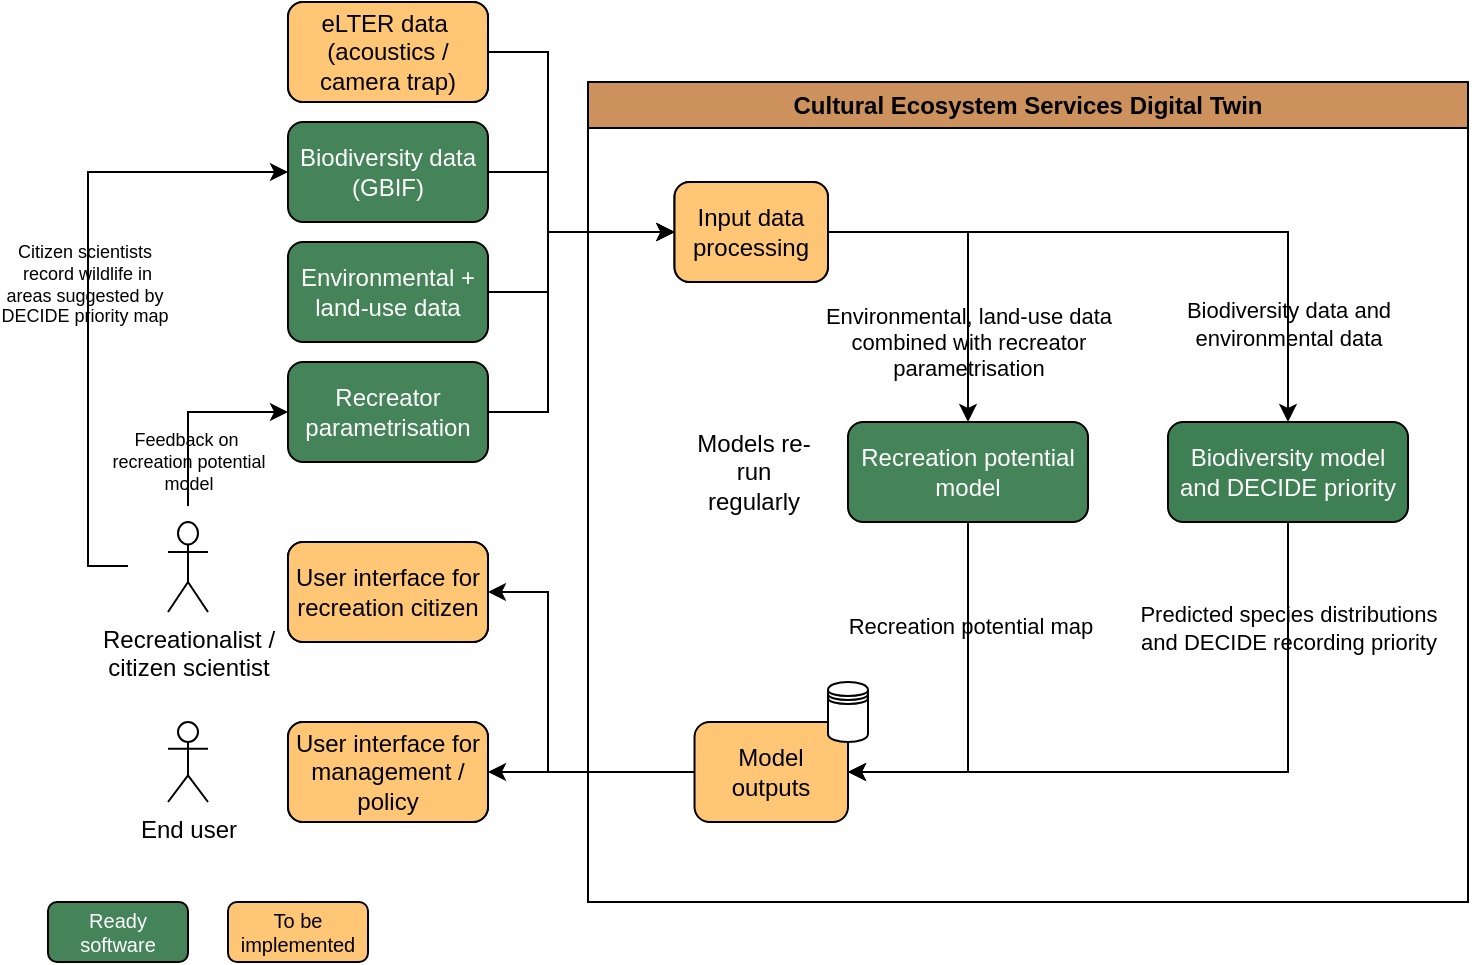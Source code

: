 <mxfile version="21.5.1" type="github">
  <diagram name="Page-1" id="pDZRCogy7_LoOODm2fah">
    <mxGraphModel dx="899" dy="510" grid="1" gridSize="10" guides="1" tooltips="1" connect="1" arrows="1" fold="1" page="1" pageScale="1" pageWidth="827" pageHeight="583" math="0" shadow="0">
      <root>
        <mxCell id="0" />
        <mxCell id="1" parent="0" />
        <mxCell id="THtRjXHniIfY9D9vdl9W-40" style="edgeStyle=orthogonalEdgeStyle;rounded=0;orthogonalLoop=1;jettySize=auto;html=1;exitX=0.5;exitY=0;exitDx=0;exitDy=0;entryX=0;entryY=0.5;entryDx=0;entryDy=0;" parent="1" source="THtRjXHniIfY9D9vdl9W-39" target="THtRjXHniIfY9D9vdl9W-10" edge="1">
          <mxGeometry relative="1" as="geometry" />
        </mxCell>
        <mxCell id="THtRjXHniIfY9D9vdl9W-43" value="Feedback on&amp;nbsp;&lt;br style=&quot;font-size: 9px;&quot;&gt;recreation potential&lt;br style=&quot;font-size: 9px;&quot;&gt;model" style="edgeLabel;html=1;align=center;verticalAlign=middle;resizable=0;points=[];fontSize=9;labelBackgroundColor=none;" parent="THtRjXHniIfY9D9vdl9W-40" vertex="1" connectable="0">
          <mxGeometry x="-0.313" relative="1" as="geometry">
            <mxPoint y="11" as="offset" />
          </mxGeometry>
        </mxCell>
        <mxCell id="THtRjXHniIfY9D9vdl9W-41" style="edgeStyle=orthogonalEdgeStyle;rounded=0;orthogonalLoop=1;jettySize=auto;html=1;exitX=0;exitY=0.5;exitDx=0;exitDy=0;entryX=0;entryY=0.5;entryDx=0;entryDy=0;" parent="1" source="THtRjXHniIfY9D9vdl9W-39" target="THtRjXHniIfY9D9vdl9W-8" edge="1">
          <mxGeometry relative="1" as="geometry" />
        </mxCell>
        <mxCell id="THtRjXHniIfY9D9vdl9W-42" value="Citizen scientists&lt;br style=&quot;font-size: 9px;&quot;&gt;&amp;nbsp;record wildlife in &lt;br style=&quot;font-size: 9px;&quot;&gt;areas suggested by&lt;br style=&quot;font-size: 9px;&quot;&gt;DECIDE priority map" style="edgeLabel;html=1;align=center;verticalAlign=middle;resizable=0;points=[];fontSize=9;labelBackgroundColor=none;" parent="THtRjXHniIfY9D9vdl9W-41" vertex="1" connectable="0">
          <mxGeometry x="-0.133" y="2" relative="1" as="geometry">
            <mxPoint y="-24" as="offset" />
          </mxGeometry>
        </mxCell>
        <mxCell id="THtRjXHniIfY9D9vdl9W-39" value="" style="rounded=0;whiteSpace=wrap;html=1;fillColor=none;strokeColor=none;" parent="1" vertex="1">
          <mxGeometry x="80" y="292" width="60" height="60" as="geometry" />
        </mxCell>
        <mxCell id="THtRjXHniIfY9D9vdl9W-36" style="edgeStyle=orthogonalEdgeStyle;rounded=0;orthogonalLoop=1;jettySize=auto;html=1;exitX=1;exitY=0.5;exitDx=0;exitDy=0;entryX=0;entryY=0.5;entryDx=0;entryDy=0;" parent="1" source="THtRjXHniIfY9D9vdl9W-7" target="THtRjXHniIfY9D9vdl9W-18" edge="1">
          <mxGeometry relative="1" as="geometry">
            <Array as="points">
              <mxPoint x="290" y="65" />
              <mxPoint x="290" y="155" />
            </Array>
          </mxGeometry>
        </mxCell>
        <mxCell id="THtRjXHniIfY9D9vdl9W-7" value="eLTER data&amp;nbsp;&lt;br&gt;(acoustics / camera trap)" style="rounded=1;whiteSpace=wrap;html=1;" parent="1" vertex="1">
          <mxGeometry x="160" y="40" width="100" height="50" as="geometry" />
        </mxCell>
        <mxCell id="THtRjXHniIfY9D9vdl9W-34" style="edgeStyle=orthogonalEdgeStyle;rounded=0;orthogonalLoop=1;jettySize=auto;html=1;exitX=1;exitY=0.5;exitDx=0;exitDy=0;entryX=0;entryY=0.5;entryDx=0;entryDy=0;" parent="1" source="THtRjXHniIfY9D9vdl9W-8" target="THtRjXHniIfY9D9vdl9W-18" edge="1">
          <mxGeometry relative="1" as="geometry">
            <Array as="points">
              <mxPoint x="290" y="125" />
              <mxPoint x="290" y="155" />
            </Array>
          </mxGeometry>
        </mxCell>
        <mxCell id="THtRjXHniIfY9D9vdl9W-8" value="Biodiversity data (GBIF)" style="rounded=1;whiteSpace=wrap;html=1;fillColor=#448458;fontColor=#FFFFFF;" parent="1" vertex="1">
          <mxGeometry x="160" y="100" width="100" height="50" as="geometry" />
        </mxCell>
        <mxCell id="THtRjXHniIfY9D9vdl9W-32" style="edgeStyle=orthogonalEdgeStyle;rounded=0;orthogonalLoop=1;jettySize=auto;html=1;exitX=1;exitY=0.5;exitDx=0;exitDy=0;entryX=0;entryY=0.5;entryDx=0;entryDy=0;" parent="1" source="THtRjXHniIfY9D9vdl9W-9" target="THtRjXHniIfY9D9vdl9W-18" edge="1">
          <mxGeometry relative="1" as="geometry">
            <Array as="points">
              <mxPoint x="290" y="185" />
              <mxPoint x="290" y="155" />
            </Array>
          </mxGeometry>
        </mxCell>
        <mxCell id="THtRjXHniIfY9D9vdl9W-9" value="Environmental + land-use data" style="rounded=1;whiteSpace=wrap;html=1;fillColor=#448458;fontColor=#FFFFFF;" parent="1" vertex="1">
          <mxGeometry x="160" y="160" width="100" height="50" as="geometry" />
        </mxCell>
        <mxCell id="THtRjXHniIfY9D9vdl9W-30" style="edgeStyle=orthogonalEdgeStyle;rounded=0;orthogonalLoop=1;jettySize=auto;html=1;exitX=1;exitY=0.5;exitDx=0;exitDy=0;entryX=0;entryY=0.5;entryDx=0;entryDy=0;" parent="1" source="THtRjXHniIfY9D9vdl9W-10" target="THtRjXHniIfY9D9vdl9W-18" edge="1">
          <mxGeometry relative="1" as="geometry">
            <Array as="points">
              <mxPoint x="290" y="245" />
              <mxPoint x="290" y="155" />
            </Array>
          </mxGeometry>
        </mxCell>
        <mxCell id="THtRjXHniIfY9D9vdl9W-10" value="Recreator parametrisation" style="rounded=1;whiteSpace=wrap;html=1;fillColor=#448458;fontColor=#FFFFFF;" parent="1" vertex="1">
          <mxGeometry x="160" y="220" width="100" height="50" as="geometry" />
        </mxCell>
        <mxCell id="THtRjXHniIfY9D9vdl9W-11" value="User interface for recreation citizen" style="rounded=1;whiteSpace=wrap;html=1;" parent="1" vertex="1">
          <mxGeometry x="160" y="310" width="100" height="50" as="geometry" />
        </mxCell>
        <mxCell id="THtRjXHniIfY9D9vdl9W-12" value="User interface for management / policy" style="rounded=1;whiteSpace=wrap;html=1;" parent="1" vertex="1">
          <mxGeometry x="160" y="400" width="100" height="50" as="geometry" />
        </mxCell>
        <mxCell id="THtRjXHniIfY9D9vdl9W-15" value="Recreationalist / &lt;br&gt;citizen scientist" style="shape=umlActor;verticalLabelPosition=bottom;verticalAlign=top;html=1;outlineConnect=0;" parent="1" vertex="1">
          <mxGeometry x="100" y="300" width="20" height="45" as="geometry" />
        </mxCell>
        <mxCell id="THtRjXHniIfY9D9vdl9W-16" value="End user" style="shape=umlActor;verticalLabelPosition=bottom;verticalAlign=top;html=1;outlineConnect=0;" parent="1" vertex="1">
          <mxGeometry x="100" y="400" width="20" height="40" as="geometry" />
        </mxCell>
        <mxCell id="THtRjXHniIfY9D9vdl9W-25" style="edgeStyle=orthogonalEdgeStyle;rounded=0;orthogonalLoop=1;jettySize=auto;html=1;exitX=1;exitY=0.5;exitDx=0;exitDy=0;" parent="1" source="THtRjXHniIfY9D9vdl9W-18" target="THtRjXHniIfY9D9vdl9W-13" edge="1">
          <mxGeometry relative="1" as="geometry" />
        </mxCell>
        <mxCell id="THtRjXHniIfY9D9vdl9W-45" value="Environmental, land-use data&lt;br&gt;combined with recreator&lt;br&gt;parametrisation" style="edgeLabel;html=1;align=center;verticalAlign=middle;resizable=0;points=[];labelBackgroundColor=none;comic=0;" parent="THtRjXHniIfY9D9vdl9W-25" vertex="1" connectable="0">
          <mxGeometry x="0.297" y="1" relative="1" as="geometry">
            <mxPoint x="-1" y="18" as="offset" />
          </mxGeometry>
        </mxCell>
        <mxCell id="THtRjXHniIfY9D9vdl9W-26" style="edgeStyle=orthogonalEdgeStyle;rounded=0;orthogonalLoop=1;jettySize=auto;html=1;exitX=1;exitY=0.5;exitDx=0;exitDy=0;entryX=0.5;entryY=0;entryDx=0;entryDy=0;" parent="1" source="THtRjXHniIfY9D9vdl9W-18" target="THtRjXHniIfY9D9vdl9W-14" edge="1">
          <mxGeometry relative="1" as="geometry" />
        </mxCell>
        <mxCell id="THtRjXHniIfY9D9vdl9W-46" value="Biodiversity data and&lt;br&gt;environmental data" style="edgeLabel;html=1;align=center;verticalAlign=middle;resizable=0;points=[];labelBackgroundColor=none;" parent="THtRjXHniIfY9D9vdl9W-26" vertex="1" connectable="0">
          <mxGeometry x="0.633" y="-1" relative="1" as="geometry">
            <mxPoint x="1" y="10" as="offset" />
          </mxGeometry>
        </mxCell>
        <mxCell id="THtRjXHniIfY9D9vdl9W-18" value="Input data&lt;br&gt;processing" style="rounded=1;whiteSpace=wrap;html=1;" parent="1" vertex="1">
          <mxGeometry x="353.26" y="130" width="76.74" height="50" as="geometry" />
        </mxCell>
        <mxCell id="THtRjXHniIfY9D9vdl9W-22" style="edgeStyle=orthogonalEdgeStyle;rounded=0;orthogonalLoop=1;jettySize=auto;html=1;exitX=0;exitY=0.5;exitDx=0;exitDy=0;entryX=1;entryY=0.5;entryDx=0;entryDy=0;" parent="1" source="THtRjXHniIfY9D9vdl9W-19" target="THtRjXHniIfY9D9vdl9W-12" edge="1">
          <mxGeometry relative="1" as="geometry">
            <Array as="points">
              <mxPoint x="330" y="425" />
              <mxPoint x="330" y="425" />
            </Array>
          </mxGeometry>
        </mxCell>
        <mxCell id="THtRjXHniIfY9D9vdl9W-23" style="edgeStyle=orthogonalEdgeStyle;rounded=0;orthogonalLoop=1;jettySize=auto;html=1;exitX=0;exitY=0.5;exitDx=0;exitDy=0;entryX=1;entryY=0.5;entryDx=0;entryDy=0;" parent="1" source="THtRjXHniIfY9D9vdl9W-19" target="THtRjXHniIfY9D9vdl9W-11" edge="1">
          <mxGeometry relative="1" as="geometry">
            <Array as="points">
              <mxPoint x="290" y="425" />
              <mxPoint x="290" y="335" />
            </Array>
          </mxGeometry>
        </mxCell>
        <mxCell id="THtRjXHniIfY9D9vdl9W-20" value="Cultural Ecosystem Services Digital Twin" style="swimlane;whiteSpace=wrap;html=1;fillColor=#cc915c;" parent="1" vertex="1">
          <mxGeometry x="310" y="80" width="440" height="410" as="geometry" />
        </mxCell>
        <mxCell id="THtRjXHniIfY9D9vdl9W-19" value="Model outputs" style="rounded=1;whiteSpace=wrap;html=1;fontColor=#000000;fillColor=#ffc675;gradientColor=none;" parent="THtRjXHniIfY9D9vdl9W-20" vertex="1">
          <mxGeometry x="53.26" y="320" width="76.74" height="50" as="geometry" />
        </mxCell>
        <mxCell id="THtRjXHniIfY9D9vdl9W-24" value="" style="shape=datastore;whiteSpace=wrap;html=1;" parent="THtRjXHniIfY9D9vdl9W-20" vertex="1">
          <mxGeometry x="120" y="300" width="20" height="30" as="geometry" />
        </mxCell>
        <mxCell id="THtRjXHniIfY9D9vdl9W-29" style="edgeStyle=orthogonalEdgeStyle;rounded=0;orthogonalLoop=1;jettySize=auto;html=1;exitX=0.5;exitY=1;exitDx=0;exitDy=0;entryX=1;entryY=0.5;entryDx=0;entryDy=0;" parent="THtRjXHniIfY9D9vdl9W-20" source="THtRjXHniIfY9D9vdl9W-14" target="THtRjXHniIfY9D9vdl9W-19" edge="1">
          <mxGeometry relative="1" as="geometry" />
        </mxCell>
        <mxCell id="THtRjXHniIfY9D9vdl9W-47" value="Predicted species distributions&lt;br&gt;and DECIDE recording priority" style="edgeLabel;html=1;align=center;verticalAlign=middle;resizable=0;points=[];labelBackgroundColor=none;" parent="THtRjXHniIfY9D9vdl9W-29" vertex="1" connectable="0">
          <mxGeometry x="-0.694" relative="1" as="geometry">
            <mxPoint as="offset" />
          </mxGeometry>
        </mxCell>
        <mxCell id="THtRjXHniIfY9D9vdl9W-14" value="Biodiversity model and DECIDE priority" style="rounded=1;whiteSpace=wrap;html=1;fillColor=#3E7F53;fontColor=#ffffff;" parent="THtRjXHniIfY9D9vdl9W-20" vertex="1">
          <mxGeometry x="290" y="170" width="120" height="50" as="geometry" />
        </mxCell>
        <mxCell id="THtRjXHniIfY9D9vdl9W-13" value="Recreation potential model" style="rounded=1;whiteSpace=wrap;html=1;fillColor=#448458;fontColor=#FFFFFF;" parent="THtRjXHniIfY9D9vdl9W-20" vertex="1">
          <mxGeometry x="130" y="170" width="120" height="50" as="geometry" />
        </mxCell>
        <mxCell id="THtRjXHniIfY9D9vdl9W-27" style="edgeStyle=orthogonalEdgeStyle;rounded=0;orthogonalLoop=1;jettySize=auto;html=1;exitX=0.5;exitY=1;exitDx=0;exitDy=0;entryX=1;entryY=0.5;entryDx=0;entryDy=0;" parent="THtRjXHniIfY9D9vdl9W-20" source="THtRjXHniIfY9D9vdl9W-13" target="THtRjXHniIfY9D9vdl9W-19" edge="1">
          <mxGeometry relative="1" as="geometry" />
        </mxCell>
        <mxCell id="THtRjXHniIfY9D9vdl9W-44" value="Recreation potential map" style="edgeLabel;html=1;align=center;verticalAlign=middle;resizable=0;points=[];labelBackgroundColor=none;" parent="THtRjXHniIfY9D9vdl9W-27" vertex="1" connectable="0">
          <mxGeometry x="-0.438" y="1" relative="1" as="geometry">
            <mxPoint as="offset" />
          </mxGeometry>
        </mxCell>
        <mxCell id="THtRjXHniIfY9D9vdl9W-37" value="Models re-run regularly" style="text;html=1;strokeColor=none;fillColor=none;align=center;verticalAlign=middle;whiteSpace=wrap;rounded=0;" parent="THtRjXHniIfY9D9vdl9W-20" vertex="1">
          <mxGeometry x="53.26" y="180" width="60" height="30" as="geometry" />
        </mxCell>
        <mxCell id="3VuYLtvzCzvaBB-6H0bI-3" value="User interface for recreation citizen" style="rounded=1;whiteSpace=wrap;html=1;fontColor=#000000;fillColor=#ffc675;gradientColor=none;" vertex="1" parent="THtRjXHniIfY9D9vdl9W-20">
          <mxGeometry x="-150" y="230" width="100" height="50" as="geometry" />
        </mxCell>
        <mxCell id="3VuYLtvzCzvaBB-6H0bI-4" value="User interface for management / policy" style="rounded=1;whiteSpace=wrap;html=1;fontColor=#000000;fillColor=#ffc675;gradientColor=none;" vertex="1" parent="THtRjXHniIfY9D9vdl9W-20">
          <mxGeometry x="-150" y="320" width="100" height="50" as="geometry" />
        </mxCell>
        <mxCell id="3VuYLtvzCzvaBB-6H0bI-5" value="eLTER data&amp;nbsp;&lt;br&gt;(acoustics / camera trap)" style="rounded=1;whiteSpace=wrap;html=1;fontColor=#000000;fillColor=#ffc675;gradientColor=none;" vertex="1" parent="THtRjXHniIfY9D9vdl9W-20">
          <mxGeometry x="-150" y="-40" width="100" height="50" as="geometry" />
        </mxCell>
        <mxCell id="3VuYLtvzCzvaBB-6H0bI-6" value="Input data&lt;br&gt;processing" style="rounded=1;whiteSpace=wrap;html=1;fontColor=#000000;fillColor=#ffc675;gradientColor=none;" vertex="1" parent="THtRjXHniIfY9D9vdl9W-20">
          <mxGeometry x="43.26" y="50" width="76.74" height="50" as="geometry" />
        </mxCell>
        <mxCell id="3VuYLtvzCzvaBB-6H0bI-1" value="Ready software" style="rounded=1;whiteSpace=wrap;html=1;fillColor=#448458;fontColor=#FFFFFF;fontSize=10;" vertex="1" parent="1">
          <mxGeometry x="40" y="490" width="70" height="30" as="geometry" />
        </mxCell>
        <mxCell id="3VuYLtvzCzvaBB-6H0bI-2" value="To be implemented" style="rounded=1;whiteSpace=wrap;html=1;fillColor=#FFC675;fontColor=#000000;fontSize=10;" vertex="1" parent="1">
          <mxGeometry x="130" y="490" width="70" height="30" as="geometry" />
        </mxCell>
      </root>
    </mxGraphModel>
  </diagram>
</mxfile>
